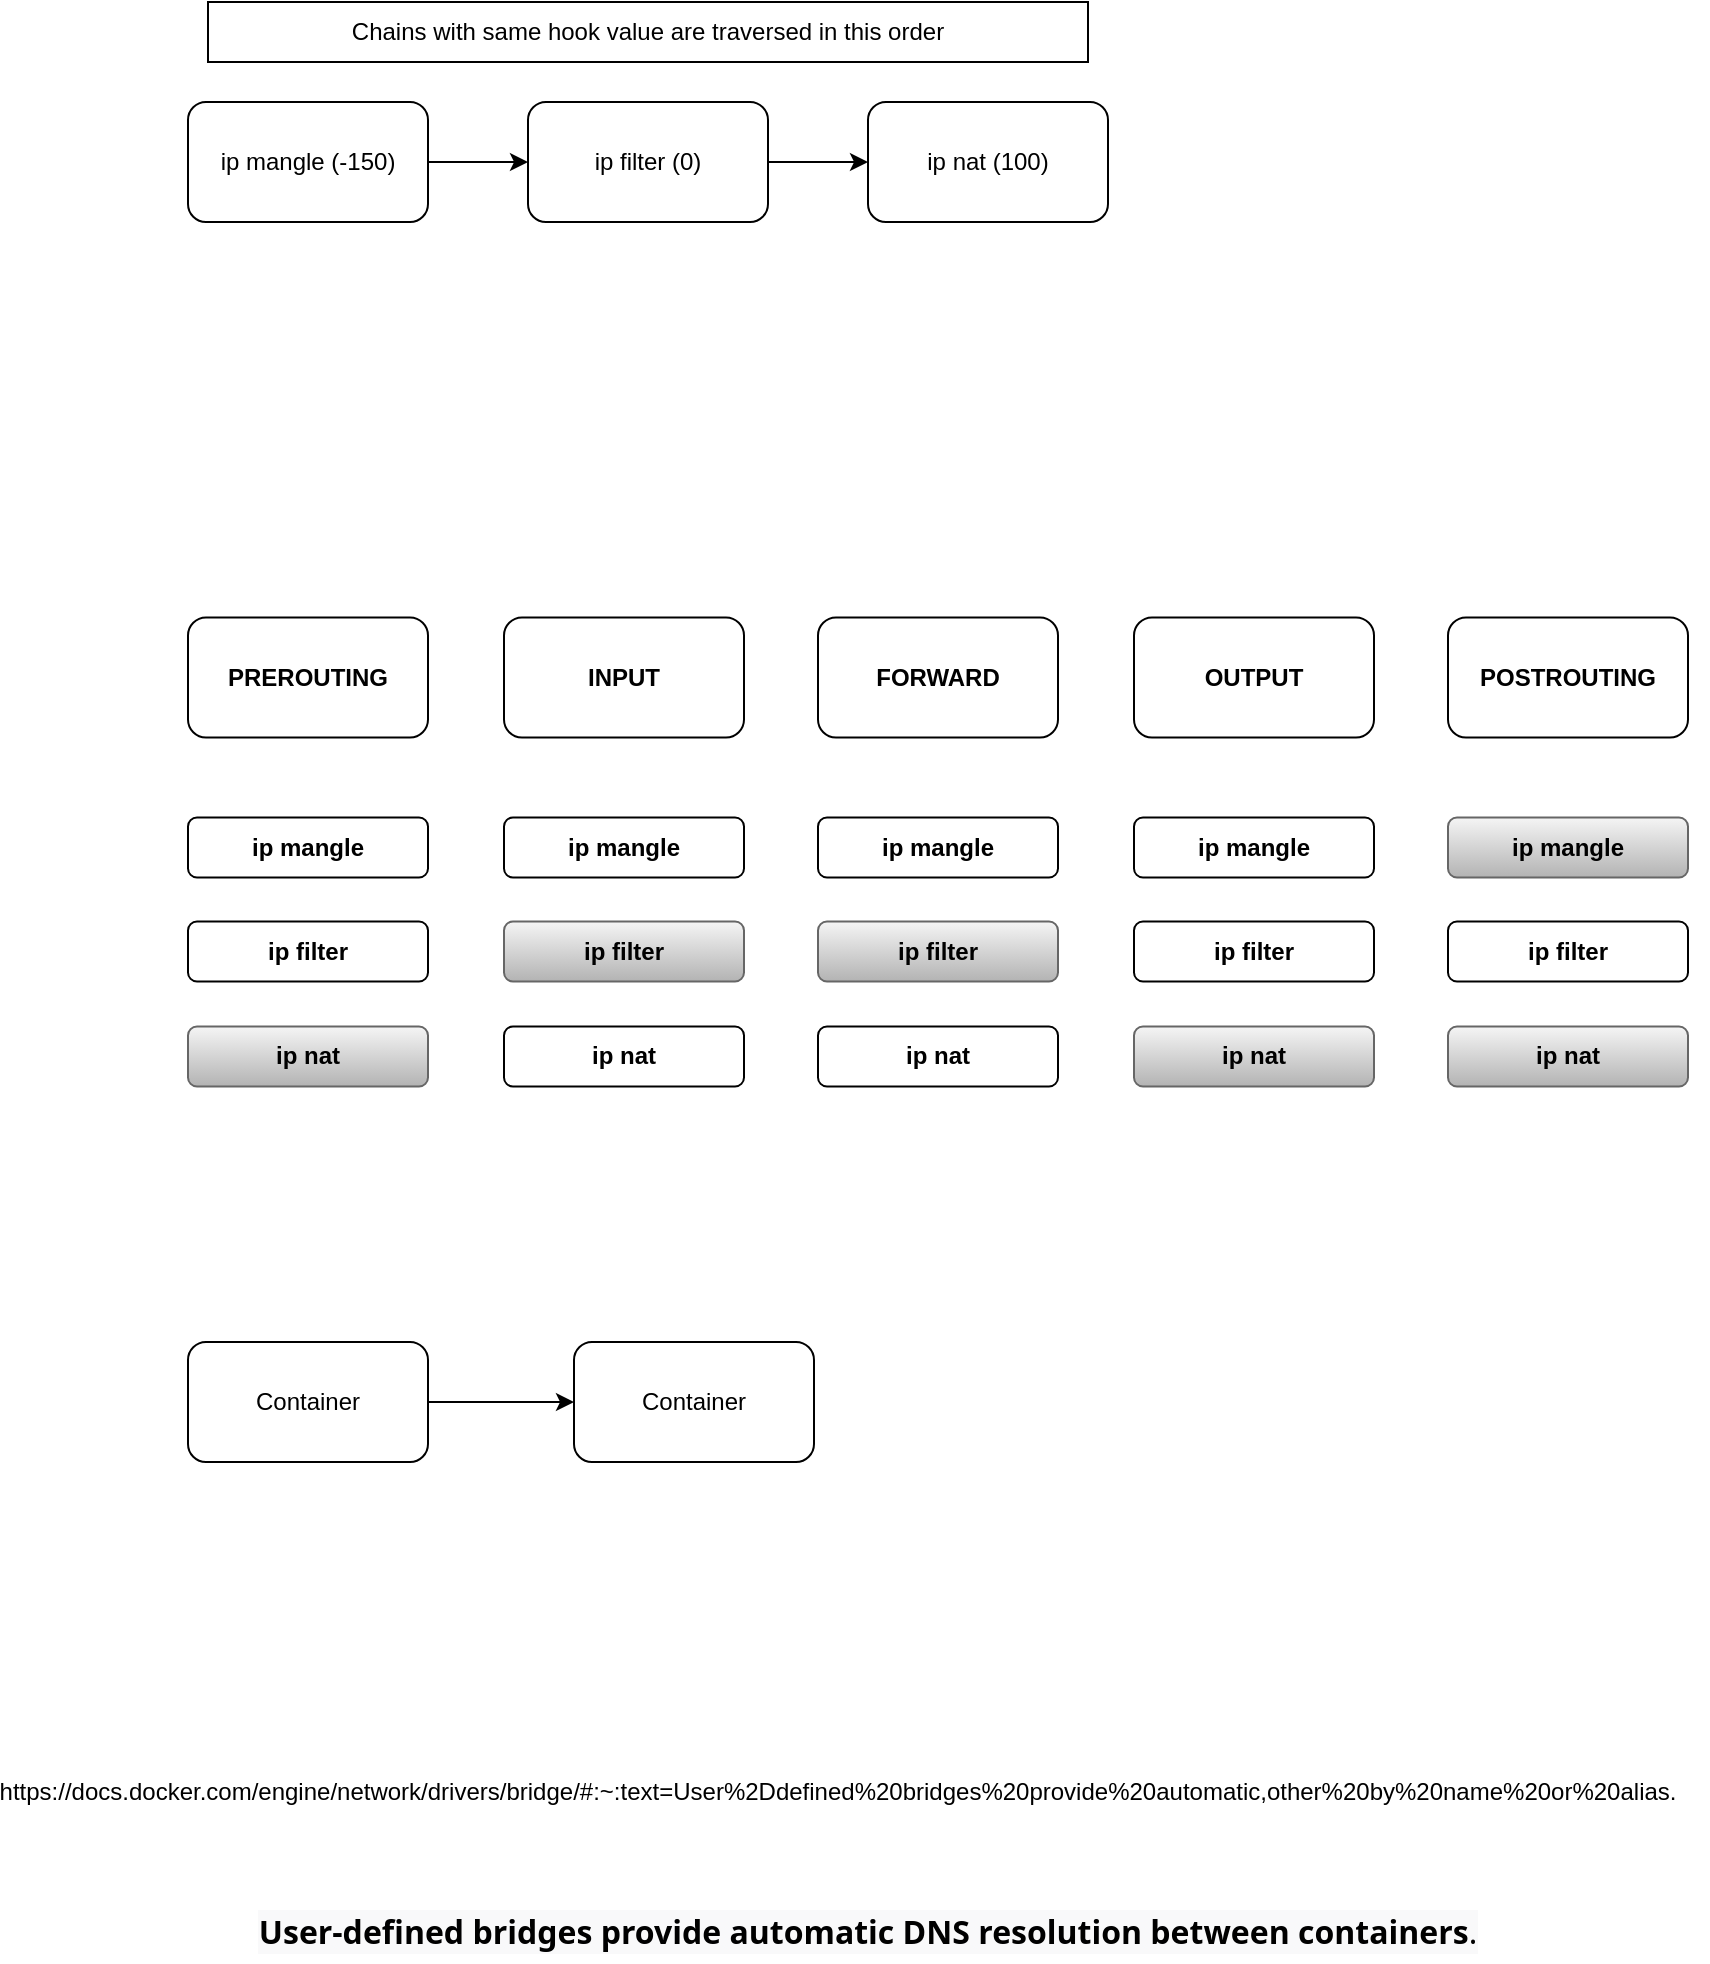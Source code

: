 <mxfile version="24.0.4" type="device">
  <diagram name="Page-1" id="92Gz0wR16_FhZz0YLkaD">
    <mxGraphModel dx="2261" dy="873" grid="1" gridSize="10" guides="1" tooltips="1" connect="1" arrows="1" fold="1" page="1" pageScale="1" pageWidth="827" pageHeight="1169" math="0" shadow="0">
      <root>
        <mxCell id="0" />
        <mxCell id="1" parent="0" />
        <mxCell id="3uyJrhJO52OVKU6tG0r4-4" value="" style="edgeStyle=orthogonalEdgeStyle;rounded=0;orthogonalLoop=1;jettySize=auto;html=1;" edge="1" parent="1" source="3uyJrhJO52OVKU6tG0r4-1" target="3uyJrhJO52OVKU6tG0r4-2">
          <mxGeometry relative="1" as="geometry" />
        </mxCell>
        <mxCell id="3uyJrhJO52OVKU6tG0r4-1" value="ip mangle (-150)" style="rounded=1;whiteSpace=wrap;html=1;" vertex="1" parent="1">
          <mxGeometry x="60" y="90" width="120" height="60" as="geometry" />
        </mxCell>
        <mxCell id="3uyJrhJO52OVKU6tG0r4-5" value="" style="edgeStyle=orthogonalEdgeStyle;rounded=0;orthogonalLoop=1;jettySize=auto;html=1;" edge="1" parent="1" source="3uyJrhJO52OVKU6tG0r4-2" target="3uyJrhJO52OVKU6tG0r4-3">
          <mxGeometry relative="1" as="geometry" />
        </mxCell>
        <mxCell id="3uyJrhJO52OVKU6tG0r4-2" value="ip filter (0)" style="rounded=1;whiteSpace=wrap;html=1;" vertex="1" parent="1">
          <mxGeometry x="230" y="90" width="120" height="60" as="geometry" />
        </mxCell>
        <mxCell id="3uyJrhJO52OVKU6tG0r4-3" value="ip nat (100)" style="rounded=1;whiteSpace=wrap;html=1;" vertex="1" parent="1">
          <mxGeometry x="400" y="90" width="120" height="60" as="geometry" />
        </mxCell>
        <mxCell id="3uyJrhJO52OVKU6tG0r4-6" value="Chains with same hook value are traversed in this order" style="text;html=1;align=center;verticalAlign=middle;whiteSpace=wrap;rounded=0;strokeColor=default;" vertex="1" parent="1">
          <mxGeometry x="70" y="40" width="440" height="30" as="geometry" />
        </mxCell>
        <mxCell id="3uyJrhJO52OVKU6tG0r4-9" value="" style="edgeStyle=orthogonalEdgeStyle;rounded=0;orthogonalLoop=1;jettySize=auto;html=1;" edge="1" parent="1" source="3uyJrhJO52OVKU6tG0r4-7" target="3uyJrhJO52OVKU6tG0r4-8">
          <mxGeometry relative="1" as="geometry" />
        </mxCell>
        <mxCell id="3uyJrhJO52OVKU6tG0r4-7" value="Container" style="rounded=1;whiteSpace=wrap;html=1;" vertex="1" parent="1">
          <mxGeometry x="60" y="710" width="120" height="60" as="geometry" />
        </mxCell>
        <mxCell id="3uyJrhJO52OVKU6tG0r4-8" value="Container" style="rounded=1;whiteSpace=wrap;html=1;" vertex="1" parent="1">
          <mxGeometry x="253" y="710" width="120" height="60" as="geometry" />
        </mxCell>
        <mxCell id="3uyJrhJO52OVKU6tG0r4-30" value="" style="group" vertex="1" connectable="0" parent="1">
          <mxGeometry x="60" y="347.75" width="120" height="234.5" as="geometry" />
        </mxCell>
        <mxCell id="3uyJrhJO52OVKU6tG0r4-10" value="&lt;b&gt;PREROUTING&lt;/b&gt;" style="rounded=1;whiteSpace=wrap;html=1;" vertex="1" parent="3uyJrhJO52OVKU6tG0r4-30">
          <mxGeometry width="120" height="60" as="geometry" />
        </mxCell>
        <mxCell id="3uyJrhJO52OVKU6tG0r4-13" value="&lt;b&gt;ip mangle&lt;/b&gt;" style="rounded=1;whiteSpace=wrap;html=1;" vertex="1" parent="3uyJrhJO52OVKU6tG0r4-30">
          <mxGeometry y="100" width="120" height="30" as="geometry" />
        </mxCell>
        <mxCell id="3uyJrhJO52OVKU6tG0r4-14" value="&lt;b&gt;ip filter&lt;/b&gt;" style="rounded=1;whiteSpace=wrap;html=1;" vertex="1" parent="3uyJrhJO52OVKU6tG0r4-30">
          <mxGeometry y="152" width="120" height="30" as="geometry" />
        </mxCell>
        <mxCell id="3uyJrhJO52OVKU6tG0r4-15" value="&lt;b&gt;ip nat&lt;/b&gt;" style="rounded=1;whiteSpace=wrap;html=1;fillColor=#f5f5f5;gradientColor=#b3b3b3;strokeColor=#666666;" vertex="1" parent="3uyJrhJO52OVKU6tG0r4-30">
          <mxGeometry y="204.5" width="120" height="30" as="geometry" />
        </mxCell>
        <mxCell id="3uyJrhJO52OVKU6tG0r4-31" value="" style="group" vertex="1" connectable="0" parent="1">
          <mxGeometry x="218" y="347.75" width="120" height="234.5" as="geometry" />
        </mxCell>
        <mxCell id="3uyJrhJO52OVKU6tG0r4-11" value="&lt;b&gt;INPUT&lt;/b&gt;" style="rounded=1;whiteSpace=wrap;html=1;" vertex="1" parent="3uyJrhJO52OVKU6tG0r4-31">
          <mxGeometry width="120" height="60" as="geometry" />
        </mxCell>
        <mxCell id="3uyJrhJO52OVKU6tG0r4-16" value="&lt;b&gt;ip mangle&lt;/b&gt;" style="rounded=1;whiteSpace=wrap;html=1;" vertex="1" parent="3uyJrhJO52OVKU6tG0r4-31">
          <mxGeometry y="100" width="120" height="30" as="geometry" />
        </mxCell>
        <mxCell id="3uyJrhJO52OVKU6tG0r4-17" value="&lt;b&gt;ip filter&lt;/b&gt;" style="rounded=1;whiteSpace=wrap;html=1;fillColor=#f5f5f5;gradientColor=#b3b3b3;strokeColor=#666666;" vertex="1" parent="3uyJrhJO52OVKU6tG0r4-31">
          <mxGeometry y="152" width="120" height="30" as="geometry" />
        </mxCell>
        <mxCell id="3uyJrhJO52OVKU6tG0r4-18" value="&lt;b&gt;ip nat&lt;/b&gt;" style="rounded=1;whiteSpace=wrap;html=1;" vertex="1" parent="3uyJrhJO52OVKU6tG0r4-31">
          <mxGeometry y="204.5" width="120" height="30" as="geometry" />
        </mxCell>
        <mxCell id="3uyJrhJO52OVKU6tG0r4-32" value="" style="group" vertex="1" connectable="0" parent="1">
          <mxGeometry x="375" y="347.75" width="120" height="234.5" as="geometry" />
        </mxCell>
        <mxCell id="3uyJrhJO52OVKU6tG0r4-12" value="&lt;b&gt;FORWARD&lt;/b&gt;" style="rounded=1;whiteSpace=wrap;html=1;" vertex="1" parent="3uyJrhJO52OVKU6tG0r4-32">
          <mxGeometry width="120" height="60" as="geometry" />
        </mxCell>
        <mxCell id="3uyJrhJO52OVKU6tG0r4-19" value="&lt;b&gt;ip mangle&lt;/b&gt;" style="rounded=1;whiteSpace=wrap;html=1;" vertex="1" parent="3uyJrhJO52OVKU6tG0r4-32">
          <mxGeometry y="100" width="120" height="30" as="geometry" />
        </mxCell>
        <mxCell id="3uyJrhJO52OVKU6tG0r4-20" value="&lt;b&gt;ip filter&lt;/b&gt;" style="rounded=1;whiteSpace=wrap;html=1;fillColor=#f5f5f5;gradientColor=#b3b3b3;strokeColor=#666666;" vertex="1" parent="3uyJrhJO52OVKU6tG0r4-32">
          <mxGeometry y="152" width="120" height="30" as="geometry" />
        </mxCell>
        <mxCell id="3uyJrhJO52OVKU6tG0r4-21" value="&lt;b&gt;ip nat&lt;/b&gt;" style="rounded=1;whiteSpace=wrap;html=1;" vertex="1" parent="3uyJrhJO52OVKU6tG0r4-32">
          <mxGeometry y="204.5" width="120" height="30" as="geometry" />
        </mxCell>
        <mxCell id="3uyJrhJO52OVKU6tG0r4-33" value="" style="group" vertex="1" connectable="0" parent="1">
          <mxGeometry x="533" y="347.75" width="120" height="234.5" as="geometry" />
        </mxCell>
        <mxCell id="3uyJrhJO52OVKU6tG0r4-22" value="&lt;b&gt;OUTPUT&lt;/b&gt;" style="rounded=1;whiteSpace=wrap;html=1;" vertex="1" parent="3uyJrhJO52OVKU6tG0r4-33">
          <mxGeometry width="120" height="60" as="geometry" />
        </mxCell>
        <mxCell id="3uyJrhJO52OVKU6tG0r4-23" value="&lt;b&gt;ip mangle&lt;/b&gt;" style="rounded=1;whiteSpace=wrap;html=1;" vertex="1" parent="3uyJrhJO52OVKU6tG0r4-33">
          <mxGeometry y="100" width="120" height="30" as="geometry" />
        </mxCell>
        <mxCell id="3uyJrhJO52OVKU6tG0r4-24" value="&lt;b&gt;ip filter&lt;/b&gt;" style="rounded=1;whiteSpace=wrap;html=1;" vertex="1" parent="3uyJrhJO52OVKU6tG0r4-33">
          <mxGeometry y="152" width="120" height="30" as="geometry" />
        </mxCell>
        <mxCell id="3uyJrhJO52OVKU6tG0r4-25" value="&lt;b&gt;ip nat&lt;/b&gt;" style="rounded=1;whiteSpace=wrap;html=1;fillColor=#f5f5f5;gradientColor=#b3b3b3;strokeColor=#666666;" vertex="1" parent="3uyJrhJO52OVKU6tG0r4-33">
          <mxGeometry y="204.5" width="120" height="30" as="geometry" />
        </mxCell>
        <mxCell id="3uyJrhJO52OVKU6tG0r4-34" value="" style="group" vertex="1" connectable="0" parent="1">
          <mxGeometry x="690" y="347.75" width="120" height="234.5" as="geometry" />
        </mxCell>
        <mxCell id="3uyJrhJO52OVKU6tG0r4-26" value="&lt;b&gt;POSTROUTING&lt;/b&gt;" style="rounded=1;whiteSpace=wrap;html=1;" vertex="1" parent="3uyJrhJO52OVKU6tG0r4-34">
          <mxGeometry width="120" height="60" as="geometry" />
        </mxCell>
        <mxCell id="3uyJrhJO52OVKU6tG0r4-27" value="&lt;b&gt;ip mangle&lt;/b&gt;" style="rounded=1;whiteSpace=wrap;html=1;fillColor=#f5f5f5;gradientColor=#b3b3b3;strokeColor=#666666;" vertex="1" parent="3uyJrhJO52OVKU6tG0r4-34">
          <mxGeometry y="100" width="120" height="30" as="geometry" />
        </mxCell>
        <mxCell id="3uyJrhJO52OVKU6tG0r4-28" value="&lt;b&gt;ip filter&lt;/b&gt;" style="rounded=1;whiteSpace=wrap;html=1;" vertex="1" parent="3uyJrhJO52OVKU6tG0r4-34">
          <mxGeometry y="152" width="120" height="30" as="geometry" />
        </mxCell>
        <mxCell id="3uyJrhJO52OVKU6tG0r4-29" value="&lt;b&gt;ip nat&lt;/b&gt;" style="rounded=1;whiteSpace=wrap;html=1;fillColor=#f5f5f5;gradientColor=#b3b3b3;strokeColor=#666666;" vertex="1" parent="3uyJrhJO52OVKU6tG0r4-34">
          <mxGeometry y="204.5" width="120" height="30" as="geometry" />
        </mxCell>
        <mxCell id="3uyJrhJO52OVKU6tG0r4-35" value="https://docs.docker.com/engine/network/drivers/bridge/#:~:text=User%2Ddefined%20bridges%20provide%20automatic,other%20by%20name%20or%20alias." style="text;html=1;align=center;verticalAlign=middle;whiteSpace=wrap;rounded=0;" vertex="1" parent="1">
          <mxGeometry x="70" y="920" width="630" height="30" as="geometry" />
        </mxCell>
        <mxCell id="3uyJrhJO52OVKU6tG0r4-36" value="&lt;strong style=&quot;box-sizing: border-box; border-width: 0px; border-style: solid; border-color: initial; --tw-border-spacing-x: 0; --tw-border-spacing-y: 0; --tw-translate-x: 0; --tw-translate-y: 0; --tw-rotate: 0; --tw-skew-x: 0; --tw-skew-y: 0; --tw-scale-x: 1; --tw-scale-y: 1; --tw-pan-x: ; --tw-pan-y: ; --tw-pinch-zoom: ; --tw-scroll-snap-strictness: proximity; --tw-gradient-from-position: ; --tw-gradient-via-position: ; --tw-gradient-to-position: ; --tw-ordinal: ; --tw-slashed-zero: ; --tw-numeric-figure: ; --tw-numeric-spacing: ; --tw-numeric-fraction: ; --tw-ring-inset: ; --tw-ring-offset-width: 0px; --tw-ring-offset-color: #fff; --tw-ring-color: rgb(59 130 246 / 0.5); --tw-ring-offset-shadow: 0 0 #0000; --tw-ring-shadow: 0 0 #0000; --tw-shadow: 0 0 #0000; --tw-shadow-colored: 0 0 #0000; --tw-blur: ; --tw-brightness: ; --tw-contrast: ; --tw-grayscale: ; --tw-hue-rotate: ; --tw-invert: ; --tw-saturate: ; --tw-sepia: ; --tw-drop-shadow: ; --tw-backdrop-blur: ; --tw-backdrop-brightness: ; --tw-backdrop-contrast: ; --tw-backdrop-grayscale: ; --tw-backdrop-hue-rotate: ; --tw-backdrop-invert: ; --tw-backdrop-opacity: ; --tw-backdrop-saturate: ; --tw-backdrop-sepia: ; --tw-contain-size: ; --tw-contain-layout: ; --tw-contain-paint: ; --tw-contain-style: ; font-weight: 600; color: rgb(0, 0, 0); font-family: &amp;quot;Roboto Flex&amp;quot;, system-ui, -apple-system, BlinkMacSystemFont, &amp;quot;Segoe UI&amp;quot;, Oxygen, Ubuntu, Cantarell, &amp;quot;Open Sans&amp;quot;, &amp;quot;Helvetica Neue&amp;quot;, sans-serif; font-size: 16px; font-style: normal; font-variant-ligatures: normal; font-variant-caps: normal; letter-spacing: normal; orphans: 2; text-align: left; text-indent: 0px; text-transform: none; widows: 2; word-spacing: 0px; -webkit-text-stroke-width: 0px; white-space: normal; background-color: rgb(249, 249, 250); text-decoration-thickness: initial; text-decoration-style: initial; text-decoration-color: initial;&quot;&gt;User-defined bridges provide automatic DNS resolution between containers&lt;/strong&gt;&lt;span style=&quot;color: rgb(0, 0, 0); font-family: &amp;quot;Roboto Flex&amp;quot;, system-ui, -apple-system, BlinkMacSystemFont, &amp;quot;Segoe UI&amp;quot;, Oxygen, Ubuntu, Cantarell, &amp;quot;Open Sans&amp;quot;, &amp;quot;Helvetica Neue&amp;quot;, sans-serif; font-size: 16px; font-style: normal; font-variant-ligatures: normal; font-variant-caps: normal; font-weight: 400; letter-spacing: normal; orphans: 2; text-align: left; text-indent: 0px; text-transform: none; widows: 2; word-spacing: 0px; -webkit-text-stroke-width: 0px; white-space: normal; background-color: rgb(249, 249, 250); text-decoration-thickness: initial; text-decoration-style: initial; text-decoration-color: initial; display: inline !important; float: none;&quot;&gt;.&lt;/span&gt;" style="text;html=1;align=center;verticalAlign=middle;whiteSpace=wrap;rounded=0;" vertex="1" parent="1">
          <mxGeometry x="-20" y="990" width="840" height="30" as="geometry" />
        </mxCell>
      </root>
    </mxGraphModel>
  </diagram>
</mxfile>
